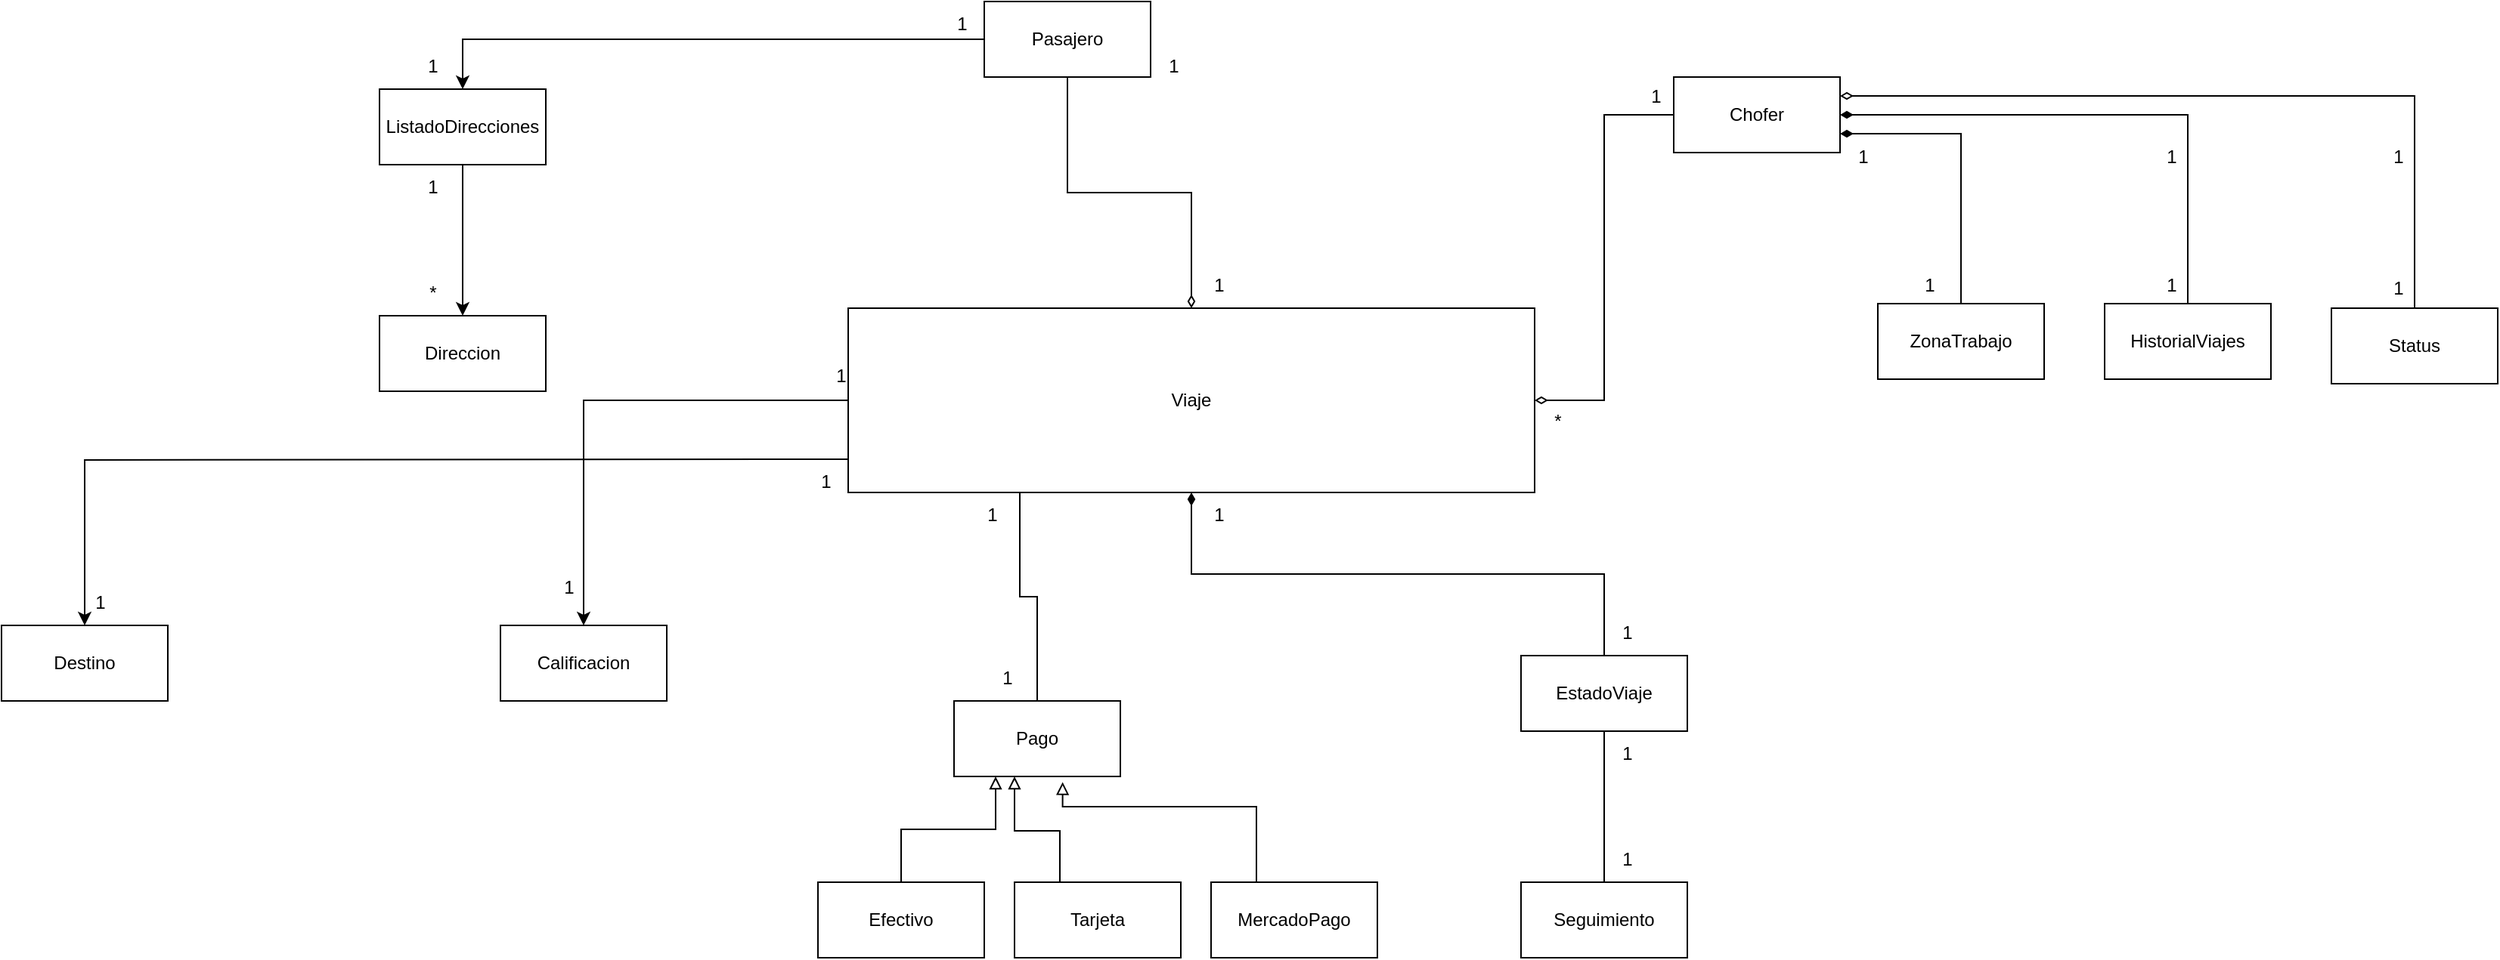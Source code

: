 <mxfile version="28.0.4">
  <diagram name="Page-1" id="llaOpPtb0LD6KC5coQAi">
    <mxGraphModel grid="1" page="1" gridSize="10" guides="1" tooltips="1" connect="1" arrows="1" fold="1" pageScale="1" pageWidth="980" pageHeight="690" math="0" shadow="0">
      <root>
        <mxCell id="0" />
        <mxCell id="1" parent="0" />
        <mxCell id="hHeZnDOVjVbNeXcuj5v2-8" value="&lt;div&gt;HistorialViajes&lt;/div&gt;" style="html=1;whiteSpace=wrap;" vertex="1" parent="1">
          <mxGeometry x="1801" y="417" width="110" height="50" as="geometry" />
        </mxCell>
        <mxCell id="hHeZnDOVjVbNeXcuj5v2-9" value="ZonaTrabajo" style="html=1;whiteSpace=wrap;" vertex="1" parent="1">
          <mxGeometry x="1651" y="417" width="110" height="50" as="geometry" />
        </mxCell>
        <mxCell id="hHeZnDOVjVbNeXcuj5v2-83" style="edgeStyle=orthogonalEdgeStyle;rounded=0;orthogonalLoop=1;jettySize=auto;html=1;exitX=0.25;exitY=1;exitDx=0;exitDy=0;" edge="1" parent="1" source="hHeZnDOVjVbNeXcuj5v2-84">
          <mxGeometry relative="1" as="geometry">
            <mxPoint x="1080" y="710" as="targetPoint" />
          </mxGeometry>
        </mxCell>
        <mxCell id="hHeZnDOVjVbNeXcuj5v2-115" style="edgeStyle=orthogonalEdgeStyle;rounded=0;orthogonalLoop=1;jettySize=auto;html=1;exitX=0;exitY=0.5;exitDx=0;exitDy=0;entryX=0.5;entryY=0;entryDx=0;entryDy=0;" edge="1" parent="1" source="hHeZnDOVjVbNeXcuj5v2-11" target="hHeZnDOVjVbNeXcuj5v2-117">
          <mxGeometry relative="1" as="geometry">
            <mxPoint x="792.5" y="660" as="targetPoint" />
          </mxGeometry>
        </mxCell>
        <mxCell id="hHeZnDOVjVbNeXcuj5v2-11" value="Viaje" style="html=1;whiteSpace=wrap;fillColor=light-dark(#FFFFFF,#66B2FF);strokeColor=light-dark(#000000,#004C99);fontColor=light-dark(#000000,#000000);" vertex="1" parent="1">
          <mxGeometry x="970" y="420" width="454" height="122" as="geometry" />
        </mxCell>
        <mxCell id="hHeZnDOVjVbNeXcuj5v2-96" style="edgeStyle=orthogonalEdgeStyle;rounded=0;orthogonalLoop=1;jettySize=auto;html=1;endArrow=diamondThin;endFill=0;" edge="1" parent="1" source="hHeZnDOVjVbNeXcuj5v2-17" target="hHeZnDOVjVbNeXcuj5v2-11">
          <mxGeometry relative="1" as="geometry" />
        </mxCell>
        <mxCell id="hHeZnDOVjVbNeXcuj5v2-100" style="edgeStyle=orthogonalEdgeStyle;rounded=0;orthogonalLoop=1;jettySize=auto;html=1;entryX=0.5;entryY=0;entryDx=0;entryDy=0;exitX=0;exitY=0.5;exitDx=0;exitDy=0;" edge="1" parent="1" source="hHeZnDOVjVbNeXcuj5v2-17" target="hHeZnDOVjVbNeXcuj5v2-99">
          <mxGeometry relative="1" as="geometry">
            <mxPoint x="930" y="177" as="sourcePoint" />
          </mxGeometry>
        </mxCell>
        <mxCell id="hHeZnDOVjVbNeXcuj5v2-17" value="Pasajero" style="html=1;whiteSpace=wrap;" vertex="1" parent="1">
          <mxGeometry x="1060" y="217" width="110" height="50" as="geometry" />
        </mxCell>
        <mxCell id="hHeZnDOVjVbNeXcuj5v2-18" style="edgeStyle=orthogonalEdgeStyle;rounded=0;orthogonalLoop=1;jettySize=auto;html=1;exitX=1;exitY=0.25;exitDx=0;exitDy=0;entryX=0.5;entryY=0;entryDx=0;entryDy=0;endArrow=none;endFill=1;startArrow=diamondThin;startFill=0;" edge="1" parent="1" source="hHeZnDOVjVbNeXcuj5v2-22" target="hHeZnDOVjVbNeXcuj5v2-36">
          <mxGeometry relative="1" as="geometry" />
        </mxCell>
        <mxCell id="hHeZnDOVjVbNeXcuj5v2-19" style="edgeStyle=orthogonalEdgeStyle;rounded=0;orthogonalLoop=1;jettySize=auto;html=1;exitX=1;exitY=0.5;exitDx=0;exitDy=0;entryX=0.5;entryY=0;entryDx=0;entryDy=0;endArrow=none;endFill=1;startFill=1;startArrow=diamondThin;" edge="1" parent="1" source="hHeZnDOVjVbNeXcuj5v2-22" target="hHeZnDOVjVbNeXcuj5v2-8">
          <mxGeometry relative="1" as="geometry" />
        </mxCell>
        <mxCell id="hHeZnDOVjVbNeXcuj5v2-20" style="edgeStyle=orthogonalEdgeStyle;rounded=0;orthogonalLoop=1;jettySize=auto;html=1;exitX=1;exitY=0.75;exitDx=0;exitDy=0;endArrow=none;startFill=1;startArrow=diamondThin;" edge="1" parent="1" source="hHeZnDOVjVbNeXcuj5v2-22" target="hHeZnDOVjVbNeXcuj5v2-9">
          <mxGeometry relative="1" as="geometry" />
        </mxCell>
        <mxCell id="hHeZnDOVjVbNeXcuj5v2-21" style="edgeStyle=orthogonalEdgeStyle;rounded=0;orthogonalLoop=1;jettySize=auto;html=1;entryX=1;entryY=0.5;entryDx=0;entryDy=0;endArrow=diamondThin;endFill=0;" edge="1" parent="1" source="hHeZnDOVjVbNeXcuj5v2-22" target="hHeZnDOVjVbNeXcuj5v2-11">
          <mxGeometry relative="1" as="geometry" />
        </mxCell>
        <mxCell id="hHeZnDOVjVbNeXcuj5v2-22" value="Chofer" style="html=1;whiteSpace=wrap;" vertex="1" parent="1">
          <mxGeometry x="1516" y="267" width="110" height="50" as="geometry" />
        </mxCell>
        <mxCell id="hHeZnDOVjVbNeXcuj5v2-36" value="Status" style="html=1;whiteSpace=wrap;" vertex="1" parent="1">
          <mxGeometry x="1951" y="420" width="110" height="50" as="geometry" />
        </mxCell>
        <mxCell id="hHeZnDOVjVbNeXcuj5v2-39" style="edgeStyle=orthogonalEdgeStyle;rounded=0;orthogonalLoop=1;jettySize=auto;html=1;exitX=0.5;exitY=0;exitDx=0;exitDy=0;entryX=0.5;entryY=1;entryDx=0;entryDy=0;endArrow=diamondThin;endFill=1;" edge="1" parent="1" source="hHeZnDOVjVbNeXcuj5v2-41" target="hHeZnDOVjVbNeXcuj5v2-11">
          <mxGeometry relative="1" as="geometry" />
        </mxCell>
        <mxCell id="hHeZnDOVjVbNeXcuj5v2-81" style="edgeStyle=orthogonalEdgeStyle;rounded=0;orthogonalLoop=1;jettySize=auto;html=1;entryX=0.5;entryY=0;entryDx=0;entryDy=0;endArrow=none;endFill=0;" edge="1" parent="1" source="hHeZnDOVjVbNeXcuj5v2-41" target="hHeZnDOVjVbNeXcuj5v2-80">
          <mxGeometry relative="1" as="geometry" />
        </mxCell>
        <mxCell id="hHeZnDOVjVbNeXcuj5v2-41" value="EstadoViaje" style="html=1;whiteSpace=wrap;" vertex="1" parent="1">
          <mxGeometry x="1415" y="650" width="110" height="50" as="geometry" />
        </mxCell>
        <mxCell id="hHeZnDOVjVbNeXcuj5v2-45" value="1" style="text;html=1;align=center;verticalAlign=middle;resizable=0;points=[];autosize=1;strokeColor=none;fillColor=none;" vertex="1" parent="1">
          <mxGeometry x="1200" y="542" width="30" height="30" as="geometry" />
        </mxCell>
        <mxCell id="hHeZnDOVjVbNeXcuj5v2-70" value="1" style="text;html=1;align=center;verticalAlign=middle;resizable=0;points=[];autosize=1;strokeColor=none;fillColor=none;" vertex="1" parent="1">
          <mxGeometry x="1200" y="390" width="30" height="30" as="geometry" />
        </mxCell>
        <mxCell id="hHeZnDOVjVbNeXcuj5v2-71" value="1" style="text;html=1;align=center;verticalAlign=middle;resizable=0;points=[];autosize=1;strokeColor=none;fillColor=none;" vertex="1" parent="1">
          <mxGeometry x="1489" y="265" width="30" height="30" as="geometry" />
        </mxCell>
        <mxCell id="hHeZnDOVjVbNeXcuj5v2-72" value="*" style="text;html=1;align=center;verticalAlign=middle;resizable=0;points=[];autosize=1;strokeColor=none;fillColor=none;" vertex="1" parent="1">
          <mxGeometry x="1424" y="480" width="30" height="30" as="geometry" />
        </mxCell>
        <mxCell id="hHeZnDOVjVbNeXcuj5v2-73" value="1" style="text;html=1;align=center;verticalAlign=middle;resizable=0;points=[];autosize=1;strokeColor=none;fillColor=none;" vertex="1" parent="1">
          <mxGeometry x="1626" y="305" width="30" height="30" as="geometry" />
        </mxCell>
        <mxCell id="hHeZnDOVjVbNeXcuj5v2-74" value="1" style="text;html=1;align=center;verticalAlign=middle;resizable=0;points=[];autosize=1;strokeColor=none;fillColor=none;" vertex="1" parent="1">
          <mxGeometry x="1670" y="390" width="30" height="30" as="geometry" />
        </mxCell>
        <mxCell id="hHeZnDOVjVbNeXcuj5v2-75" value="1" style="text;html=1;align=center;verticalAlign=middle;resizable=0;points=[];autosize=1;strokeColor=none;fillColor=none;" vertex="1" parent="1">
          <mxGeometry x="1830" y="305" width="30" height="30" as="geometry" />
        </mxCell>
        <mxCell id="hHeZnDOVjVbNeXcuj5v2-76" value="1" style="text;html=1;align=center;verticalAlign=middle;resizable=0;points=[];autosize=1;strokeColor=none;fillColor=none;" vertex="1" parent="1">
          <mxGeometry x="1830" y="390" width="30" height="30" as="geometry" />
        </mxCell>
        <mxCell id="hHeZnDOVjVbNeXcuj5v2-77" value="1" style="text;html=1;align=center;verticalAlign=middle;resizable=0;points=[];autosize=1;strokeColor=none;fillColor=none;" vertex="1" parent="1">
          <mxGeometry x="1980" y="305" width="30" height="30" as="geometry" />
        </mxCell>
        <mxCell id="hHeZnDOVjVbNeXcuj5v2-78" value="1" style="text;html=1;align=center;verticalAlign=middle;resizable=0;points=[];autosize=1;strokeColor=none;fillColor=none;" vertex="1" parent="1">
          <mxGeometry x="1980" y="392" width="30" height="30" as="geometry" />
        </mxCell>
        <mxCell id="hHeZnDOVjVbNeXcuj5v2-79" value="1" style="text;html=1;align=center;verticalAlign=middle;resizable=0;points=[];autosize=1;strokeColor=none;fillColor=none;" vertex="1" parent="1">
          <mxGeometry x="1470" y="620" width="30" height="30" as="geometry" />
        </mxCell>
        <mxCell id="hHeZnDOVjVbNeXcuj5v2-80" value="Seguimiento" style="html=1;whiteSpace=wrap;" vertex="1" parent="1">
          <mxGeometry x="1415" y="800" width="110" height="50" as="geometry" />
        </mxCell>
        <mxCell id="hHeZnDOVjVbNeXcuj5v2-85" value="" style="edgeStyle=orthogonalEdgeStyle;rounded=0;orthogonalLoop=1;jettySize=auto;html=1;exitX=0.25;exitY=1;exitDx=0;exitDy=0;endArrow=none;endFill=0;" edge="1" parent="1" source="hHeZnDOVjVbNeXcuj5v2-11" target="hHeZnDOVjVbNeXcuj5v2-84">
          <mxGeometry relative="1" as="geometry">
            <mxPoint x="1080" y="710" as="targetPoint" />
            <mxPoint x="1289" y="482" as="sourcePoint" />
          </mxGeometry>
        </mxCell>
        <mxCell id="hHeZnDOVjVbNeXcuj5v2-84" value="Pago" style="html=1;whiteSpace=wrap;" vertex="1" parent="1">
          <mxGeometry x="1040" y="680" width="110" height="50" as="geometry" />
        </mxCell>
        <mxCell id="hHeZnDOVjVbNeXcuj5v2-89" style="edgeStyle=orthogonalEdgeStyle;rounded=0;orthogonalLoop=1;jettySize=auto;html=1;entryX=0.25;entryY=1;entryDx=0;entryDy=0;endArrow=block;endFill=0;" edge="1" parent="1" source="hHeZnDOVjVbNeXcuj5v2-86" target="hHeZnDOVjVbNeXcuj5v2-84">
          <mxGeometry relative="1" as="geometry" />
        </mxCell>
        <mxCell id="hHeZnDOVjVbNeXcuj5v2-86" value="Efectivo" style="html=1;whiteSpace=wrap;" vertex="1" parent="1">
          <mxGeometry x="950" y="800" width="110" height="50" as="geometry" />
        </mxCell>
        <mxCell id="hHeZnDOVjVbNeXcuj5v2-90" style="edgeStyle=orthogonalEdgeStyle;rounded=0;orthogonalLoop=1;jettySize=auto;html=1;exitX=0.5;exitY=0;exitDx=0;exitDy=0;endArrow=block;endFill=0;" edge="1" parent="1" source="hHeZnDOVjVbNeXcuj5v2-87">
          <mxGeometry relative="1" as="geometry">
            <mxPoint x="1080" y="730" as="targetPoint" />
            <Array as="points">
              <mxPoint x="1110" y="800" />
              <mxPoint x="1110" y="766" />
              <mxPoint x="1080" y="766" />
            </Array>
          </mxGeometry>
        </mxCell>
        <mxCell id="hHeZnDOVjVbNeXcuj5v2-87" value="Tarjeta" style="html=1;whiteSpace=wrap;" vertex="1" parent="1">
          <mxGeometry x="1080" y="800" width="110" height="50" as="geometry" />
        </mxCell>
        <mxCell id="hHeZnDOVjVbNeXcuj5v2-91" style="edgeStyle=orthogonalEdgeStyle;rounded=0;orthogonalLoop=1;jettySize=auto;html=1;exitX=0.5;exitY=0;exitDx=0;exitDy=0;entryX=0.653;entryY=1.074;entryDx=0;entryDy=0;entryPerimeter=0;endArrow=block;endFill=0;" edge="1" parent="1" source="hHeZnDOVjVbNeXcuj5v2-88" target="hHeZnDOVjVbNeXcuj5v2-84">
          <mxGeometry relative="1" as="geometry">
            <Array as="points">
              <mxPoint x="1240" y="800" />
              <mxPoint x="1240" y="750" />
              <mxPoint x="1112" y="750" />
            </Array>
          </mxGeometry>
        </mxCell>
        <mxCell id="hHeZnDOVjVbNeXcuj5v2-88" value="MercadoPago" style="html=1;whiteSpace=wrap;" vertex="1" parent="1">
          <mxGeometry x="1210" y="800" width="110" height="50" as="geometry" />
        </mxCell>
        <mxCell id="hHeZnDOVjVbNeXcuj5v2-92" value="1" style="text;html=1;align=center;verticalAlign=middle;resizable=0;points=[];autosize=1;strokeColor=none;fillColor=none;" vertex="1" parent="1">
          <mxGeometry x="1060" y="650" width="30" height="30" as="geometry" />
        </mxCell>
        <mxCell id="hHeZnDOVjVbNeXcuj5v2-93" value="1" style="text;html=1;align=center;verticalAlign=middle;resizable=0;points=[];autosize=1;strokeColor=none;fillColor=none;" vertex="1" parent="1">
          <mxGeometry x="1050" y="542" width="30" height="30" as="geometry" />
        </mxCell>
        <mxCell id="hHeZnDOVjVbNeXcuj5v2-97" value="1" style="text;html=1;align=center;verticalAlign=middle;resizable=0;points=[];autosize=1;strokeColor=none;fillColor=none;" vertex="1" parent="1">
          <mxGeometry x="1170" y="245" width="30" height="30" as="geometry" />
        </mxCell>
        <mxCell id="hHeZnDOVjVbNeXcuj5v2-99" value="ListadoDirecciones" style="html=1;whiteSpace=wrap;" vertex="1" parent="1">
          <mxGeometry x="660" y="275" width="110" height="50" as="geometry" />
        </mxCell>
        <mxCell id="hHeZnDOVjVbNeXcuj5v2-103" value="" style="edgeStyle=orthogonalEdgeStyle;rounded=0;orthogonalLoop=1;jettySize=auto;html=1;" edge="1" parent="1" source="hHeZnDOVjVbNeXcuj5v2-99" target="hHeZnDOVjVbNeXcuj5v2-102">
          <mxGeometry relative="1" as="geometry">
            <mxPoint x="715" y="458" as="targetPoint" />
            <mxPoint x="715" y="325" as="sourcePoint" />
          </mxGeometry>
        </mxCell>
        <mxCell id="hHeZnDOVjVbNeXcuj5v2-102" value="Direccion" style="html=1;whiteSpace=wrap;" vertex="1" parent="1">
          <mxGeometry x="660" y="425" width="110" height="50" as="geometry" />
        </mxCell>
        <mxCell id="hHeZnDOVjVbNeXcuj5v2-104" value="1" style="text;html=1;align=center;verticalAlign=middle;resizable=0;points=[];autosize=1;strokeColor=none;fillColor=none;" vertex="1" parent="1">
          <mxGeometry x="680" y="245" width="30" height="30" as="geometry" />
        </mxCell>
        <mxCell id="hHeZnDOVjVbNeXcuj5v2-105" value="1" style="text;html=1;align=center;verticalAlign=middle;resizable=0;points=[];autosize=1;strokeColor=none;fillColor=none;" vertex="1" parent="1">
          <mxGeometry x="1030" y="217" width="30" height="30" as="geometry" />
        </mxCell>
        <mxCell id="hHeZnDOVjVbNeXcuj5v2-106" value="1" style="text;html=1;align=center;verticalAlign=middle;resizable=0;points=[];autosize=1;strokeColor=none;fillColor=none;" vertex="1" parent="1">
          <mxGeometry x="680" y="325" width="30" height="30" as="geometry" />
        </mxCell>
        <mxCell id="hHeZnDOVjVbNeXcuj5v2-107" value="*" style="text;html=1;align=center;verticalAlign=middle;resizable=0;points=[];autosize=1;strokeColor=none;fillColor=none;" vertex="1" parent="1">
          <mxGeometry x="680" y="395" width="30" height="30" as="geometry" />
        </mxCell>
        <mxCell id="hHeZnDOVjVbNeXcuj5v2-111" value="Destino" style="html=1;whiteSpace=wrap;" vertex="1" parent="1">
          <mxGeometry x="410" y="630" width="110" height="50" as="geometry" />
        </mxCell>
        <mxCell id="hHeZnDOVjVbNeXcuj5v2-112" style="edgeStyle=orthogonalEdgeStyle;rounded=0;orthogonalLoop=1;jettySize=auto;html=1;entryX=0.5;entryY=0;entryDx=0;entryDy=0;" edge="1" parent="1" target="hHeZnDOVjVbNeXcuj5v2-111">
          <mxGeometry relative="1" as="geometry">
            <mxPoint x="970" y="520" as="sourcePoint" />
            <mxPoint x="445.32" y="615.35" as="targetPoint" />
          </mxGeometry>
        </mxCell>
        <mxCell id="hHeZnDOVjVbNeXcuj5v2-116" value="1" style="text;html=1;align=center;verticalAlign=middle;resizable=0;points=[];autosize=1;strokeColor=none;fillColor=none;" vertex="1" parent="1">
          <mxGeometry x="950" y="450" width="30" height="30" as="geometry" />
        </mxCell>
        <mxCell id="hHeZnDOVjVbNeXcuj5v2-117" value="Calificacion" style="html=1;whiteSpace=wrap;" vertex="1" parent="1">
          <mxGeometry x="740" y="630" width="110" height="50" as="geometry" />
        </mxCell>
        <mxCell id="hHeZnDOVjVbNeXcuj5v2-119" value="1" style="text;html=1;align=center;verticalAlign=middle;resizable=0;points=[];autosize=1;strokeColor=none;fillColor=none;" vertex="1" parent="1">
          <mxGeometry x="770" y="590" width="30" height="30" as="geometry" />
        </mxCell>
        <mxCell id="hHeZnDOVjVbNeXcuj5v2-120" value="1" style="text;html=1;align=center;verticalAlign=middle;resizable=0;points=[];autosize=1;strokeColor=none;fillColor=none;" vertex="1" parent="1">
          <mxGeometry x="940" y="520" width="30" height="30" as="geometry" />
        </mxCell>
        <mxCell id="hHeZnDOVjVbNeXcuj5v2-121" value="1" style="text;html=1;align=center;verticalAlign=middle;resizable=0;points=[];autosize=1;strokeColor=none;fillColor=none;" vertex="1" parent="1">
          <mxGeometry x="460" y="600" width="30" height="30" as="geometry" />
        </mxCell>
        <mxCell id="hHeZnDOVjVbNeXcuj5v2-123" value="1" style="text;html=1;align=center;verticalAlign=middle;resizable=0;points=[];autosize=1;strokeColor=none;fillColor=none;" vertex="1" parent="1">
          <mxGeometry x="1470" y="770" width="30" height="30" as="geometry" />
        </mxCell>
        <mxCell id="hHeZnDOVjVbNeXcuj5v2-124" value="1" style="text;html=1;align=center;verticalAlign=middle;resizable=0;points=[];autosize=1;strokeColor=none;fillColor=none;" vertex="1" parent="1">
          <mxGeometry x="1470" y="700" width="30" height="30" as="geometry" />
        </mxCell>
      </root>
    </mxGraphModel>
  </diagram>
</mxfile>
